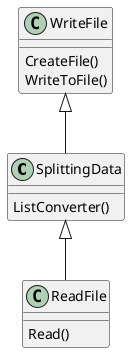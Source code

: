 @startuml
'https://plantuml.com/class-diagram

class SplittingData{
ListConverter()
}
class ReadFile{
Read()
}
class WriteFile{
CreateFile()
WriteToFile()
}


SplittingData  <|-- ReadFile
WriteFile <|-- SplittingData


@enduml